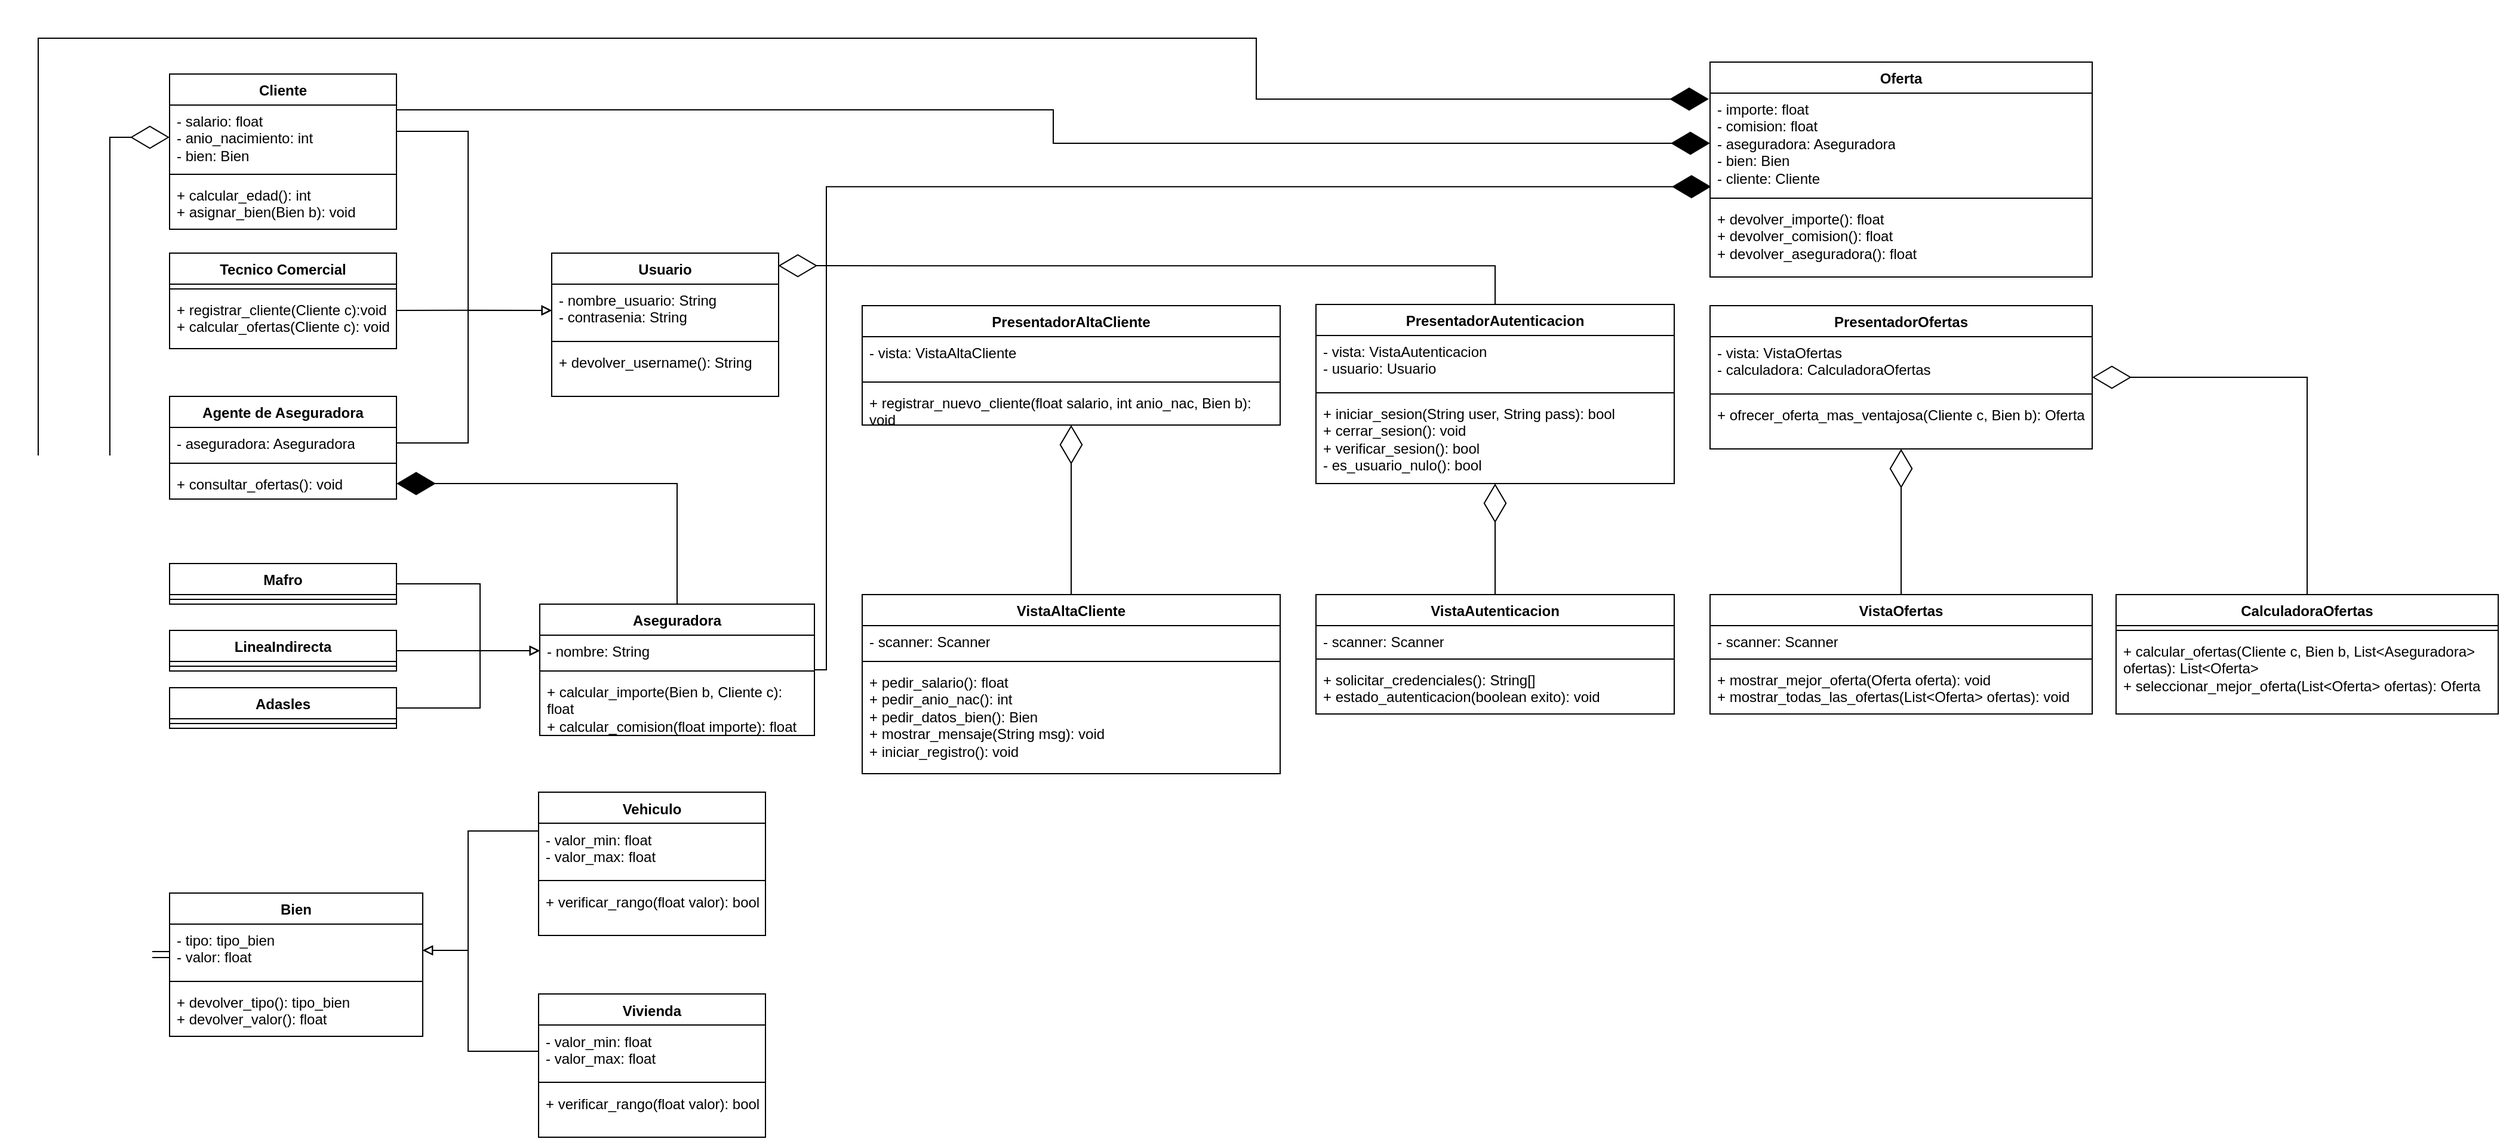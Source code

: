 <mxfile version="25.0.3">
  <diagram id="C5RBs43oDa-KdzZeNtuy" name="Page-1">
    <mxGraphModel dx="3452" dy="2584" grid="1" gridSize="10" guides="1" tooltips="1" connect="1" arrows="1" fold="1" page="1" pageScale="1" pageWidth="827" pageHeight="1169" math="0" shadow="0">
      <root>
        <mxCell id="WIyWlLk6GJQsqaUBKTNV-0" />
        <mxCell id="WIyWlLk6GJQsqaUBKTNV-1" parent="WIyWlLk6GJQsqaUBKTNV-0" />
        <mxCell id="Bf3HSFRt8SoNrJgRj-j6-0" value="Cliente" style="swimlane;fontStyle=1;align=center;verticalAlign=top;childLayout=stackLayout;horizontal=1;startSize=26;horizontalStack=0;resizeParent=1;resizeParentMax=0;resizeLast=0;collapsible=1;marginBottom=0;whiteSpace=wrap;html=1;" parent="WIyWlLk6GJQsqaUBKTNV-1" vertex="1">
          <mxGeometry x="10" y="50" width="190" height="130" as="geometry" />
        </mxCell>
        <mxCell id="Bf3HSFRt8SoNrJgRj-j6-1" value="&lt;div&gt;- salario: float&lt;/div&gt;&lt;div&gt;- anio_nacimiento: int&lt;br&gt;&lt;/div&gt;&lt;div&gt;- bien: Bien&lt;br&gt;&lt;/div&gt;" style="text;strokeColor=none;fillColor=none;align=left;verticalAlign=top;spacingLeft=4;spacingRight=4;overflow=hidden;rotatable=0;points=[[0,0.5],[1,0.5]];portConstraint=eastwest;whiteSpace=wrap;html=1;" parent="Bf3HSFRt8SoNrJgRj-j6-0" vertex="1">
          <mxGeometry y="26" width="190" height="54" as="geometry" />
        </mxCell>
        <mxCell id="Bf3HSFRt8SoNrJgRj-j6-2" value="" style="line;strokeWidth=1;fillColor=none;align=left;verticalAlign=middle;spacingTop=-1;spacingLeft=3;spacingRight=3;rotatable=0;labelPosition=right;points=[];portConstraint=eastwest;strokeColor=inherit;" parent="Bf3HSFRt8SoNrJgRj-j6-0" vertex="1">
          <mxGeometry y="80" width="190" height="8" as="geometry" />
        </mxCell>
        <mxCell id="Bf3HSFRt8SoNrJgRj-j6-3" value="&lt;div&gt;+ calcular_edad(): int&lt;/div&gt;&lt;div&gt;+ asignar_bien(Bien b): void&lt;br&gt;&lt;/div&gt;" style="text;strokeColor=none;fillColor=none;align=left;verticalAlign=top;spacingLeft=4;spacingRight=4;overflow=hidden;rotatable=0;points=[[0,0.5],[1,0.5]];portConstraint=eastwest;whiteSpace=wrap;html=1;" parent="Bf3HSFRt8SoNrJgRj-j6-0" vertex="1">
          <mxGeometry y="88" width="190" height="42" as="geometry" />
        </mxCell>
        <mxCell id="Bf3HSFRt8SoNrJgRj-j6-4" value="Tecnico Comercial" style="swimlane;fontStyle=1;align=center;verticalAlign=top;childLayout=stackLayout;horizontal=1;startSize=26;horizontalStack=0;resizeParent=1;resizeParentMax=0;resizeLast=0;collapsible=1;marginBottom=0;whiteSpace=wrap;html=1;" parent="WIyWlLk6GJQsqaUBKTNV-1" vertex="1">
          <mxGeometry x="10" y="200" width="190" height="80" as="geometry" />
        </mxCell>
        <mxCell id="Bf3HSFRt8SoNrJgRj-j6-6" value="" style="line;strokeWidth=1;fillColor=none;align=left;verticalAlign=middle;spacingTop=-1;spacingLeft=3;spacingRight=3;rotatable=0;labelPosition=right;points=[];portConstraint=eastwest;strokeColor=inherit;" parent="Bf3HSFRt8SoNrJgRj-j6-4" vertex="1">
          <mxGeometry y="26" width="190" height="8" as="geometry" />
        </mxCell>
        <mxCell id="Bf3HSFRt8SoNrJgRj-j6-7" value="&lt;div&gt;+ registrar_cliente(Cliente c):void&lt;/div&gt;&lt;div&gt;+ calcular_ofertas(Cliente c): void&lt;br&gt;&lt;/div&gt;" style="text;strokeColor=none;fillColor=none;align=left;verticalAlign=top;spacingLeft=4;spacingRight=4;overflow=hidden;rotatable=0;points=[[0,0.5],[1,0.5]];portConstraint=eastwest;whiteSpace=wrap;html=1;" parent="Bf3HSFRt8SoNrJgRj-j6-4" vertex="1">
          <mxGeometry y="34" width="190" height="46" as="geometry" />
        </mxCell>
        <mxCell id="Bf3HSFRt8SoNrJgRj-j6-8" value="Agente de Aseguradora" style="swimlane;fontStyle=1;align=center;verticalAlign=top;childLayout=stackLayout;horizontal=1;startSize=26;horizontalStack=0;resizeParent=1;resizeParentMax=0;resizeLast=0;collapsible=1;marginBottom=0;whiteSpace=wrap;html=1;" parent="WIyWlLk6GJQsqaUBKTNV-1" vertex="1">
          <mxGeometry x="10" y="320" width="190" height="86" as="geometry" />
        </mxCell>
        <mxCell id="Bf3HSFRt8SoNrJgRj-j6-9" value="- aseguradora: Aseguradora" style="text;strokeColor=none;fillColor=none;align=left;verticalAlign=top;spacingLeft=4;spacingRight=4;overflow=hidden;rotatable=0;points=[[0,0.5],[1,0.5]];portConstraint=eastwest;whiteSpace=wrap;html=1;" parent="Bf3HSFRt8SoNrJgRj-j6-8" vertex="1">
          <mxGeometry y="26" width="190" height="26" as="geometry" />
        </mxCell>
        <mxCell id="Bf3HSFRt8SoNrJgRj-j6-10" value="" style="line;strokeWidth=1;fillColor=none;align=left;verticalAlign=middle;spacingTop=-1;spacingLeft=3;spacingRight=3;rotatable=0;labelPosition=right;points=[];portConstraint=eastwest;strokeColor=inherit;" parent="Bf3HSFRt8SoNrJgRj-j6-8" vertex="1">
          <mxGeometry y="52" width="190" height="8" as="geometry" />
        </mxCell>
        <mxCell id="Bf3HSFRt8SoNrJgRj-j6-11" value="+ consultar_ofertas(): void" style="text;strokeColor=none;fillColor=none;align=left;verticalAlign=top;spacingLeft=4;spacingRight=4;overflow=hidden;rotatable=0;points=[[0,0.5],[1,0.5]];portConstraint=eastwest;whiteSpace=wrap;html=1;" parent="Bf3HSFRt8SoNrJgRj-j6-8" vertex="1">
          <mxGeometry y="60" width="190" height="26" as="geometry" />
        </mxCell>
        <mxCell id="Bf3HSFRt8SoNrJgRj-j6-12" value="Usuario" style="swimlane;fontStyle=1;align=center;verticalAlign=top;childLayout=stackLayout;horizontal=1;startSize=26;horizontalStack=0;resizeParent=1;resizeParentMax=0;resizeLast=0;collapsible=1;marginBottom=0;whiteSpace=wrap;html=1;" parent="WIyWlLk6GJQsqaUBKTNV-1" vertex="1">
          <mxGeometry x="330" y="200" width="190" height="120" as="geometry" />
        </mxCell>
        <mxCell id="Bf3HSFRt8SoNrJgRj-j6-13" value="&lt;div&gt;- nombre_usuario: String&lt;/div&gt;&lt;div&gt;- contrasenia: String&lt;br&gt;&lt;/div&gt;" style="text;strokeColor=none;fillColor=none;align=left;verticalAlign=top;spacingLeft=4;spacingRight=4;overflow=hidden;rotatable=0;points=[[0,0.5],[1,0.5]];portConstraint=eastwest;whiteSpace=wrap;html=1;" parent="Bf3HSFRt8SoNrJgRj-j6-12" vertex="1">
          <mxGeometry y="26" width="190" height="44" as="geometry" />
        </mxCell>
        <mxCell id="Bf3HSFRt8SoNrJgRj-j6-14" value="" style="line;strokeWidth=1;fillColor=none;align=left;verticalAlign=middle;spacingTop=-1;spacingLeft=3;spacingRight=3;rotatable=0;labelPosition=right;points=[];portConstraint=eastwest;strokeColor=inherit;" parent="Bf3HSFRt8SoNrJgRj-j6-12" vertex="1">
          <mxGeometry y="70" width="190" height="8" as="geometry" />
        </mxCell>
        <mxCell id="Bf3HSFRt8SoNrJgRj-j6-15" value="&lt;div&gt;+ devolver_username(): String&lt;/div&gt;" style="text;strokeColor=none;fillColor=none;align=left;verticalAlign=top;spacingLeft=4;spacingRight=4;overflow=hidden;rotatable=0;points=[[0,0.5],[1,0.5]];portConstraint=eastwest;whiteSpace=wrap;html=1;" parent="Bf3HSFRt8SoNrJgRj-j6-12" vertex="1">
          <mxGeometry y="78" width="190" height="42" as="geometry" />
        </mxCell>
        <mxCell id="Bf3HSFRt8SoNrJgRj-j6-16" value="Bien" style="swimlane;fontStyle=1;align=center;verticalAlign=top;childLayout=stackLayout;horizontal=1;startSize=26;horizontalStack=0;resizeParent=1;resizeParentMax=0;resizeLast=0;collapsible=1;marginBottom=0;whiteSpace=wrap;html=1;" parent="WIyWlLk6GJQsqaUBKTNV-1" vertex="1">
          <mxGeometry x="10" y="736" width="212" height="120" as="geometry" />
        </mxCell>
        <mxCell id="Bf3HSFRt8SoNrJgRj-j6-17" value="&lt;div&gt;- tipo: tipo_bien&lt;/div&gt;&lt;div&gt;- valor: float&lt;/div&gt;&lt;div&gt;&lt;br&gt;&lt;/div&gt;" style="text;strokeColor=none;fillColor=none;align=left;verticalAlign=top;spacingLeft=4;spacingRight=4;overflow=hidden;rotatable=0;points=[[0,0.5],[1,0.5]];portConstraint=eastwest;whiteSpace=wrap;html=1;" parent="Bf3HSFRt8SoNrJgRj-j6-16" vertex="1">
          <mxGeometry y="26" width="212" height="44" as="geometry" />
        </mxCell>
        <mxCell id="Bf3HSFRt8SoNrJgRj-j6-18" value="" style="line;strokeWidth=1;fillColor=none;align=left;verticalAlign=middle;spacingTop=-1;spacingLeft=3;spacingRight=3;rotatable=0;labelPosition=right;points=[];portConstraint=eastwest;strokeColor=inherit;" parent="Bf3HSFRt8SoNrJgRj-j6-16" vertex="1">
          <mxGeometry y="70" width="212" height="8" as="geometry" />
        </mxCell>
        <mxCell id="Bf3HSFRt8SoNrJgRj-j6-19" value="&lt;div&gt;+ devolver_tipo(): tipo_bien&lt;/div&gt;&lt;div&gt;+ devolver_valor(): float&lt;br&gt;&lt;/div&gt;" style="text;strokeColor=none;fillColor=none;align=left;verticalAlign=top;spacingLeft=4;spacingRight=4;overflow=hidden;rotatable=0;points=[[0,0.5],[1,0.5]];portConstraint=eastwest;whiteSpace=wrap;html=1;" parent="Bf3HSFRt8SoNrJgRj-j6-16" vertex="1">
          <mxGeometry y="78" width="212" height="42" as="geometry" />
        </mxCell>
        <mxCell id="Bf3HSFRt8SoNrJgRj-j6-20" value="Aseguradora" style="swimlane;fontStyle=1;align=center;verticalAlign=top;childLayout=stackLayout;horizontal=1;startSize=26;horizontalStack=0;resizeParent=1;resizeParentMax=0;resizeLast=0;collapsible=1;marginBottom=0;whiteSpace=wrap;html=1;" parent="WIyWlLk6GJQsqaUBKTNV-1" vertex="1">
          <mxGeometry x="320" y="494" width="230" height="110" as="geometry" />
        </mxCell>
        <mxCell id="Bf3HSFRt8SoNrJgRj-j6-21" value="- nombre: String" style="text;strokeColor=none;fillColor=none;align=left;verticalAlign=top;spacingLeft=4;spacingRight=4;overflow=hidden;rotatable=0;points=[[0,0.5],[1,0.5]];portConstraint=eastwest;whiteSpace=wrap;html=1;" parent="Bf3HSFRt8SoNrJgRj-j6-20" vertex="1">
          <mxGeometry y="26" width="230" height="26" as="geometry" />
        </mxCell>
        <mxCell id="Bf3HSFRt8SoNrJgRj-j6-22" value="" style="line;strokeWidth=1;fillColor=none;align=left;verticalAlign=middle;spacingTop=-1;spacingLeft=3;spacingRight=3;rotatable=0;labelPosition=right;points=[];portConstraint=eastwest;strokeColor=inherit;" parent="Bf3HSFRt8SoNrJgRj-j6-20" vertex="1">
          <mxGeometry y="52" width="230" height="8" as="geometry" />
        </mxCell>
        <mxCell id="Bf3HSFRt8SoNrJgRj-j6-23" value="&lt;div&gt;+ calcular_importe(Bien b, Cliente c): float&lt;/div&gt;&lt;div&gt;+ calcular_comision(float importe): float&lt;br&gt;&lt;/div&gt;" style="text;strokeColor=none;fillColor=none;align=left;verticalAlign=top;spacingLeft=4;spacingRight=4;overflow=hidden;rotatable=0;points=[[0,0.5],[1,0.5]];portConstraint=eastwest;whiteSpace=wrap;html=1;" parent="Bf3HSFRt8SoNrJgRj-j6-20" vertex="1">
          <mxGeometry y="60" width="230" height="50" as="geometry" />
        </mxCell>
        <mxCell id="Bf3HSFRt8SoNrJgRj-j6-56" style="rounded=0;orthogonalLoop=1;jettySize=auto;html=1;entryX=0;entryY=0.5;entryDx=0;entryDy=0;edgeStyle=orthogonalEdgeStyle;endArrow=block;endFill=0;" parent="WIyWlLk6GJQsqaUBKTNV-1" source="Bf3HSFRt8SoNrJgRj-j6-24" target="Bf3HSFRt8SoNrJgRj-j6-21" edge="1">
          <mxGeometry relative="1" as="geometry">
            <mxPoint x="365" y="574" as="targetPoint" />
            <Array as="points">
              <mxPoint x="270" y="477" />
              <mxPoint x="270" y="533" />
            </Array>
          </mxGeometry>
        </mxCell>
        <mxCell id="Bf3HSFRt8SoNrJgRj-j6-24" value="Mafro" style="swimlane;fontStyle=1;align=center;verticalAlign=top;childLayout=stackLayout;horizontal=1;startSize=26;horizontalStack=0;resizeParent=1;resizeParentMax=0;resizeLast=0;collapsible=1;marginBottom=0;whiteSpace=wrap;html=1;" parent="WIyWlLk6GJQsqaUBKTNV-1" vertex="1">
          <mxGeometry x="10" y="460" width="190" height="34" as="geometry" />
        </mxCell>
        <mxCell id="Bf3HSFRt8SoNrJgRj-j6-26" value="" style="line;strokeWidth=1;fillColor=none;align=left;verticalAlign=middle;spacingTop=-1;spacingLeft=3;spacingRight=3;rotatable=0;labelPosition=right;points=[];portConstraint=eastwest;strokeColor=inherit;" parent="Bf3HSFRt8SoNrJgRj-j6-24" vertex="1">
          <mxGeometry y="26" width="190" height="8" as="geometry" />
        </mxCell>
        <mxCell id="Bf3HSFRt8SoNrJgRj-j6-53" style="rounded=0;orthogonalLoop=1;jettySize=auto;html=1;entryX=0;entryY=0.5;entryDx=0;entryDy=0;edgeStyle=orthogonalEdgeStyle;endArrow=block;endFill=0;" parent="WIyWlLk6GJQsqaUBKTNV-1" source="Bf3HSFRt8SoNrJgRj-j6-28" target="Bf3HSFRt8SoNrJgRj-j6-21" edge="1">
          <mxGeometry relative="1" as="geometry">
            <mxPoint x="425" y="584" as="targetPoint" />
            <Array as="points">
              <mxPoint x="240" y="533" />
              <mxPoint x="240" y="533" />
            </Array>
          </mxGeometry>
        </mxCell>
        <mxCell id="Bf3HSFRt8SoNrJgRj-j6-28" value="LineaIndirecta" style="swimlane;fontStyle=1;align=center;verticalAlign=top;childLayout=stackLayout;horizontal=1;startSize=26;horizontalStack=0;resizeParent=1;resizeParentMax=0;resizeLast=0;collapsible=1;marginBottom=0;whiteSpace=wrap;html=1;" parent="WIyWlLk6GJQsqaUBKTNV-1" vertex="1">
          <mxGeometry x="10" y="516" width="190" height="34" as="geometry" />
        </mxCell>
        <mxCell id="Bf3HSFRt8SoNrJgRj-j6-30" value="" style="line;strokeWidth=1;fillColor=none;align=left;verticalAlign=middle;spacingTop=-1;spacingLeft=3;spacingRight=3;rotatable=0;labelPosition=right;points=[];portConstraint=eastwest;strokeColor=inherit;" parent="Bf3HSFRt8SoNrJgRj-j6-28" vertex="1">
          <mxGeometry y="26" width="190" height="8" as="geometry" />
        </mxCell>
        <mxCell id="Bf3HSFRt8SoNrJgRj-j6-54" style="rounded=0;orthogonalLoop=1;jettySize=auto;html=1;entryX=0;entryY=0.5;entryDx=0;entryDy=0;edgeStyle=orthogonalEdgeStyle;endArrow=block;endFill=0;" parent="WIyWlLk6GJQsqaUBKTNV-1" source="Bf3HSFRt8SoNrJgRj-j6-32" target="Bf3HSFRt8SoNrJgRj-j6-21" edge="1">
          <mxGeometry relative="1" as="geometry">
            <mxPoint x="515" y="584" as="targetPoint" />
            <Array as="points">
              <mxPoint x="270" y="581" />
              <mxPoint x="270" y="533" />
            </Array>
          </mxGeometry>
        </mxCell>
        <mxCell id="Bf3HSFRt8SoNrJgRj-j6-32" value="Adasles" style="swimlane;fontStyle=1;align=center;verticalAlign=top;childLayout=stackLayout;horizontal=1;startSize=26;horizontalStack=0;resizeParent=1;resizeParentMax=0;resizeLast=0;collapsible=1;marginBottom=0;whiteSpace=wrap;html=1;" parent="WIyWlLk6GJQsqaUBKTNV-1" vertex="1">
          <mxGeometry x="10" y="564" width="190" height="34" as="geometry" />
        </mxCell>
        <mxCell id="Bf3HSFRt8SoNrJgRj-j6-34" value="" style="line;strokeWidth=1;fillColor=none;align=left;verticalAlign=middle;spacingTop=-1;spacingLeft=3;spacingRight=3;rotatable=0;labelPosition=right;points=[];portConstraint=eastwest;strokeColor=inherit;" parent="Bf3HSFRt8SoNrJgRj-j6-32" vertex="1">
          <mxGeometry y="26" width="190" height="8" as="geometry" />
        </mxCell>
        <mxCell id="Bf3HSFRt8SoNrJgRj-j6-36" value="Oferta" style="swimlane;fontStyle=1;align=center;verticalAlign=top;childLayout=stackLayout;horizontal=1;startSize=26;horizontalStack=0;resizeParent=1;resizeParentMax=0;resizeLast=0;collapsible=1;marginBottom=0;whiteSpace=wrap;html=1;" parent="WIyWlLk6GJQsqaUBKTNV-1" vertex="1">
          <mxGeometry x="1300" y="40" width="320" height="180" as="geometry" />
        </mxCell>
        <mxCell id="Bf3HSFRt8SoNrJgRj-j6-37" value="&lt;div&gt;- importe: float&lt;/div&gt;&lt;div&gt;- comision: float&lt;/div&gt;&lt;div&gt;- aseguradora: Aseguradora&lt;/div&gt;&lt;div&gt;- bien: Bien&lt;/div&gt;&lt;div&gt;- cliente: Cliente&lt;br&gt;&lt;/div&gt;" style="text;strokeColor=none;fillColor=none;align=left;verticalAlign=top;spacingLeft=4;spacingRight=4;overflow=hidden;rotatable=0;points=[[0,0.5],[1,0.5]];portConstraint=eastwest;whiteSpace=wrap;html=1;" parent="Bf3HSFRt8SoNrJgRj-j6-36" vertex="1">
          <mxGeometry y="26" width="320" height="84" as="geometry" />
        </mxCell>
        <mxCell id="Bf3HSFRt8SoNrJgRj-j6-38" value="" style="line;strokeWidth=1;fillColor=none;align=left;verticalAlign=middle;spacingTop=-1;spacingLeft=3;spacingRight=3;rotatable=0;labelPosition=right;points=[];portConstraint=eastwest;strokeColor=inherit;" parent="Bf3HSFRt8SoNrJgRj-j6-36" vertex="1">
          <mxGeometry y="110" width="320" height="8" as="geometry" />
        </mxCell>
        <mxCell id="Bf3HSFRt8SoNrJgRj-j6-39" value="&lt;div&gt;+ devolver_importe(): float&lt;/div&gt;&lt;div&gt;&lt;div&gt;+ devolver_comision(): float&lt;/div&gt;&lt;div&gt;&lt;div&gt;+ devolver_aseguradora(): float&lt;/div&gt;&lt;br&gt;&lt;br&gt;&lt;/div&gt;&lt;/div&gt;" style="text;strokeColor=none;fillColor=none;align=left;verticalAlign=top;spacingLeft=4;spacingRight=4;overflow=hidden;rotatable=0;points=[[0,0.5],[1,0.5]];portConstraint=eastwest;whiteSpace=wrap;html=1;" parent="Bf3HSFRt8SoNrJgRj-j6-36" vertex="1">
          <mxGeometry y="118" width="320" height="62" as="geometry" />
        </mxCell>
        <mxCell id="Bf3HSFRt8SoNrJgRj-j6-48" style="edgeStyle=orthogonalEdgeStyle;rounded=0;orthogonalLoop=1;jettySize=auto;html=1;exitX=1;exitY=0.5;exitDx=0;exitDy=0;entryX=0;entryY=0.5;entryDx=0;entryDy=0;endArrow=block;endFill=0;" parent="WIyWlLk6GJQsqaUBKTNV-1" source="Bf3HSFRt8SoNrJgRj-j6-1" target="Bf3HSFRt8SoNrJgRj-j6-13" edge="1">
          <mxGeometry relative="1" as="geometry">
            <Array as="points">
              <mxPoint x="260" y="98" />
              <mxPoint x="260" y="248" />
            </Array>
          </mxGeometry>
        </mxCell>
        <mxCell id="Bf3HSFRt8SoNrJgRj-j6-50" style="edgeStyle=orthogonalEdgeStyle;rounded=0;orthogonalLoop=1;jettySize=auto;html=1;exitX=1;exitY=0.5;exitDx=0;exitDy=0;entryX=0;entryY=0.5;entryDx=0;entryDy=0;endArrow=block;endFill=0;" parent="WIyWlLk6GJQsqaUBKTNV-1" source="Bf3HSFRt8SoNrJgRj-j6-9" target="Bf3HSFRt8SoNrJgRj-j6-13" edge="1">
          <mxGeometry relative="1" as="geometry">
            <Array as="points">
              <mxPoint x="260" y="359" />
              <mxPoint x="260" y="248" />
            </Array>
          </mxGeometry>
        </mxCell>
        <mxCell id="Bf3HSFRt8SoNrJgRj-j6-49" style="edgeStyle=orthogonalEdgeStyle;rounded=0;orthogonalLoop=1;jettySize=auto;html=1;endArrow=block;endFill=0;entryX=0;entryY=0.5;entryDx=0;entryDy=0;exitX=0.998;exitY=0.303;exitDx=0;exitDy=0;exitPerimeter=0;" parent="WIyWlLk6GJQsqaUBKTNV-1" source="Bf3HSFRt8SoNrJgRj-j6-7" target="Bf3HSFRt8SoNrJgRj-j6-13" edge="1">
          <mxGeometry relative="1" as="geometry">
            <mxPoint x="320" y="248" as="targetPoint" />
            <mxPoint x="200" y="248" as="sourcePoint" />
            <Array as="points" />
          </mxGeometry>
        </mxCell>
        <mxCell id="p6PJSmYDAfEMH3VSV_cq-13" style="edgeStyle=orthogonalEdgeStyle;rounded=0;orthogonalLoop=1;jettySize=auto;html=1;entryX=0.5;entryY=0;entryDx=0;entryDy=0;endArrow=none;endFill=0;startArrow=diamondThin;startFill=0;startSize=30;" parent="WIyWlLk6GJQsqaUBKTNV-1" source="Bf3HSFRt8SoNrJgRj-j6-62" target="Bf3HSFRt8SoNrJgRj-j6-66" edge="1">
          <mxGeometry relative="1" as="geometry" />
        </mxCell>
        <mxCell id="Bf3HSFRt8SoNrJgRj-j6-62" value="PresentadorAutenticacion" style="swimlane;fontStyle=1;align=center;verticalAlign=top;childLayout=stackLayout;horizontal=1;startSize=26;horizontalStack=0;resizeParent=1;resizeParentMax=0;resizeLast=0;collapsible=1;marginBottom=0;whiteSpace=wrap;html=1;" parent="WIyWlLk6GJQsqaUBKTNV-1" vertex="1">
          <mxGeometry x="970" y="243" width="300" height="150" as="geometry" />
        </mxCell>
        <mxCell id="Bf3HSFRt8SoNrJgRj-j6-63" value="&lt;div&gt;- vista: VistaAutenticacion&lt;/div&gt;&lt;div&gt;- usuario: Usuario&lt;br&gt;&lt;/div&gt;" style="text;strokeColor=none;fillColor=none;align=left;verticalAlign=top;spacingLeft=4;spacingRight=4;overflow=hidden;rotatable=0;points=[[0,0.5],[1,0.5]];portConstraint=eastwest;whiteSpace=wrap;html=1;" parent="Bf3HSFRt8SoNrJgRj-j6-62" vertex="1">
          <mxGeometry y="26" width="300" height="44" as="geometry" />
        </mxCell>
        <mxCell id="Bf3HSFRt8SoNrJgRj-j6-64" value="" style="line;strokeWidth=1;fillColor=none;align=left;verticalAlign=middle;spacingTop=-1;spacingLeft=3;spacingRight=3;rotatable=0;labelPosition=right;points=[];portConstraint=eastwest;strokeColor=inherit;" parent="Bf3HSFRt8SoNrJgRj-j6-62" vertex="1">
          <mxGeometry y="70" width="300" height="8" as="geometry" />
        </mxCell>
        <mxCell id="Bf3HSFRt8SoNrJgRj-j6-65" value="&lt;div&gt;+ iniciar_sesion(String user, String pass): bool&lt;/div&gt;&lt;div&gt;&lt;div&gt;+ cerrar_sesion(): void&lt;br&gt;&lt;/div&gt;&lt;div&gt;+ verificar_sesion(): bool&lt;/div&gt;- es_usuario_nulo(): bool&lt;/div&gt;" style="text;strokeColor=none;fillColor=none;align=left;verticalAlign=top;spacingLeft=4;spacingRight=4;overflow=hidden;rotatable=0;points=[[0,0.5],[1,0.5]];portConstraint=eastwest;whiteSpace=wrap;html=1;" parent="Bf3HSFRt8SoNrJgRj-j6-62" vertex="1">
          <mxGeometry y="78" width="300" height="72" as="geometry" />
        </mxCell>
        <mxCell id="Bf3HSFRt8SoNrJgRj-j6-66" value="VistaAutenticacion" style="swimlane;fontStyle=1;align=center;verticalAlign=top;childLayout=stackLayout;horizontal=1;startSize=26;horizontalStack=0;resizeParent=1;resizeParentMax=0;resizeLast=0;collapsible=1;marginBottom=0;whiteSpace=wrap;html=1;" parent="WIyWlLk6GJQsqaUBKTNV-1" vertex="1">
          <mxGeometry x="970" y="486" width="300" height="100" as="geometry" />
        </mxCell>
        <mxCell id="Bf3HSFRt8SoNrJgRj-j6-67" value="- scanner: Scanner" style="text;strokeColor=none;fillColor=none;align=left;verticalAlign=top;spacingLeft=4;spacingRight=4;overflow=hidden;rotatable=0;points=[[0,0.5],[1,0.5]];portConstraint=eastwest;whiteSpace=wrap;html=1;" parent="Bf3HSFRt8SoNrJgRj-j6-66" vertex="1">
          <mxGeometry y="26" width="300" height="24" as="geometry" />
        </mxCell>
        <mxCell id="Bf3HSFRt8SoNrJgRj-j6-68" value="" style="line;strokeWidth=1;fillColor=none;align=left;verticalAlign=middle;spacingTop=-1;spacingLeft=3;spacingRight=3;rotatable=0;labelPosition=right;points=[];portConstraint=eastwest;strokeColor=inherit;" parent="Bf3HSFRt8SoNrJgRj-j6-66" vertex="1">
          <mxGeometry y="50" width="300" height="8" as="geometry" />
        </mxCell>
        <mxCell id="Bf3HSFRt8SoNrJgRj-j6-69" value="&lt;div&gt;+ solicitar_credenciales(): String[]&lt;/div&gt;&lt;div&gt;+ estado_autenticacion(boolean exito): void&lt;/div&gt;&lt;div&gt;&lt;br&gt;&lt;/div&gt;" style="text;strokeColor=none;fillColor=none;align=left;verticalAlign=top;spacingLeft=4;spacingRight=4;overflow=hidden;rotatable=0;points=[[0,0.5],[1,0.5]];portConstraint=eastwest;whiteSpace=wrap;html=1;" parent="Bf3HSFRt8SoNrJgRj-j6-66" vertex="1">
          <mxGeometry y="58" width="300" height="42" as="geometry" />
        </mxCell>
        <mxCell id="p6PJSmYDAfEMH3VSV_cq-14" style="edgeStyle=orthogonalEdgeStyle;rounded=0;orthogonalLoop=1;jettySize=auto;html=1;entryX=0.5;entryY=0;entryDx=0;entryDy=0;endArrow=none;endFill=0;startArrow=diamondThin;startFill=0;startSize=30;" parent="WIyWlLk6GJQsqaUBKTNV-1" source="Bf3HSFRt8SoNrJgRj-j6-70" target="Bf3HSFRt8SoNrJgRj-j6-74" edge="1">
          <mxGeometry relative="1" as="geometry" />
        </mxCell>
        <mxCell id="p6PJSmYDAfEMH3VSV_cq-15" style="edgeStyle=orthogonalEdgeStyle;rounded=0;orthogonalLoop=1;jettySize=auto;html=1;endArrow=none;endFill=0;startArrow=diamondThin;startFill=0;startSize=30;" parent="WIyWlLk6GJQsqaUBKTNV-1" source="Bf3HSFRt8SoNrJgRj-j6-70" target="Bf3HSFRt8SoNrJgRj-j6-144" edge="1">
          <mxGeometry relative="1" as="geometry" />
        </mxCell>
        <mxCell id="Bf3HSFRt8SoNrJgRj-j6-70" value="PresentadorOfertas" style="swimlane;fontStyle=1;align=center;verticalAlign=top;childLayout=stackLayout;horizontal=1;startSize=26;horizontalStack=0;resizeParent=1;resizeParentMax=0;resizeLast=0;collapsible=1;marginBottom=0;whiteSpace=wrap;html=1;" parent="WIyWlLk6GJQsqaUBKTNV-1" vertex="1">
          <mxGeometry x="1300" y="244" width="320" height="120" as="geometry" />
        </mxCell>
        <mxCell id="Bf3HSFRt8SoNrJgRj-j6-71" value="&lt;div&gt;- vista: VistaOfertas&lt;/div&gt;&lt;div&gt;- calculadora: CalculadoraOfertas&lt;br&gt;&lt;/div&gt;" style="text;strokeColor=none;fillColor=none;align=left;verticalAlign=top;spacingLeft=4;spacingRight=4;overflow=hidden;rotatable=0;points=[[0,0.5],[1,0.5]];portConstraint=eastwest;whiteSpace=wrap;html=1;" parent="Bf3HSFRt8SoNrJgRj-j6-70" vertex="1">
          <mxGeometry y="26" width="320" height="44" as="geometry" />
        </mxCell>
        <mxCell id="Bf3HSFRt8SoNrJgRj-j6-72" value="" style="line;strokeWidth=1;fillColor=none;align=left;verticalAlign=middle;spacingTop=-1;spacingLeft=3;spacingRight=3;rotatable=0;labelPosition=right;points=[];portConstraint=eastwest;strokeColor=inherit;" parent="Bf3HSFRt8SoNrJgRj-j6-70" vertex="1">
          <mxGeometry y="70" width="320" height="8" as="geometry" />
        </mxCell>
        <mxCell id="Bf3HSFRt8SoNrJgRj-j6-73" value="&lt;div&gt;+ ofrecer_oferta_mas_ventajosa(Cliente c, Bien b): Oferta&lt;br&gt;&lt;/div&gt;" style="text;strokeColor=none;fillColor=none;align=left;verticalAlign=top;spacingLeft=4;spacingRight=4;overflow=hidden;rotatable=0;points=[[0,0.5],[1,0.5]];portConstraint=eastwest;whiteSpace=wrap;html=1;" parent="Bf3HSFRt8SoNrJgRj-j6-70" vertex="1">
          <mxGeometry y="78" width="320" height="42" as="geometry" />
        </mxCell>
        <mxCell id="Bf3HSFRt8SoNrJgRj-j6-74" value="VistaOfertas" style="swimlane;fontStyle=1;align=center;verticalAlign=top;childLayout=stackLayout;horizontal=1;startSize=26;horizontalStack=0;resizeParent=1;resizeParentMax=0;resizeLast=0;collapsible=1;marginBottom=0;whiteSpace=wrap;html=1;" parent="WIyWlLk6GJQsqaUBKTNV-1" vertex="1">
          <mxGeometry x="1300" y="486" width="320" height="100" as="geometry" />
        </mxCell>
        <mxCell id="Bf3HSFRt8SoNrJgRj-j6-75" value="&lt;div&gt;- scanner: Scanner&lt;/div&gt;" style="text;strokeColor=none;fillColor=none;align=left;verticalAlign=top;spacingLeft=4;spacingRight=4;overflow=hidden;rotatable=0;points=[[0,0.5],[1,0.5]];portConstraint=eastwest;whiteSpace=wrap;html=1;" parent="Bf3HSFRt8SoNrJgRj-j6-74" vertex="1">
          <mxGeometry y="26" width="320" height="24" as="geometry" />
        </mxCell>
        <mxCell id="Bf3HSFRt8SoNrJgRj-j6-76" value="" style="line;strokeWidth=1;fillColor=none;align=left;verticalAlign=middle;spacingTop=-1;spacingLeft=3;spacingRight=3;rotatable=0;labelPosition=right;points=[];portConstraint=eastwest;strokeColor=inherit;" parent="Bf3HSFRt8SoNrJgRj-j6-74" vertex="1">
          <mxGeometry y="50" width="320" height="8" as="geometry" />
        </mxCell>
        <mxCell id="Bf3HSFRt8SoNrJgRj-j6-77" value="&lt;div&gt;+ mostrar_mejor_oferta(Oferta oferta): void&lt;/div&gt;&lt;div&gt;+ mostrar_todas_las_ofertas(List&amp;lt;Oferta&amp;gt; ofertas): void&lt;/div&gt;" style="text;strokeColor=none;fillColor=none;align=left;verticalAlign=top;spacingLeft=4;spacingRight=4;overflow=hidden;rotatable=0;points=[[0,0.5],[1,0.5]];portConstraint=eastwest;whiteSpace=wrap;html=1;" parent="Bf3HSFRt8SoNrJgRj-j6-74" vertex="1">
          <mxGeometry y="58" width="320" height="42" as="geometry" />
        </mxCell>
        <mxCell id="p6PJSmYDAfEMH3VSV_cq-11" style="edgeStyle=orthogonalEdgeStyle;rounded=0;orthogonalLoop=1;jettySize=auto;html=1;entryX=0.5;entryY=0;entryDx=0;entryDy=0;endArrow=none;endFill=0;startArrow=diamondThin;startFill=0;startSize=30;" parent="WIyWlLk6GJQsqaUBKTNV-1" source="Bf3HSFRt8SoNrJgRj-j6-78" target="Bf3HSFRt8SoNrJgRj-j6-82" edge="1">
          <mxGeometry relative="1" as="geometry" />
        </mxCell>
        <mxCell id="Bf3HSFRt8SoNrJgRj-j6-78" value="PresentadorAltaCliente" style="swimlane;fontStyle=1;align=center;verticalAlign=top;childLayout=stackLayout;horizontal=1;startSize=26;horizontalStack=0;resizeParent=1;resizeParentMax=0;resizeLast=0;collapsible=1;marginBottom=0;whiteSpace=wrap;html=1;" parent="WIyWlLk6GJQsqaUBKTNV-1" vertex="1">
          <mxGeometry x="590" y="244" width="350" height="100" as="geometry" />
        </mxCell>
        <mxCell id="Bf3HSFRt8SoNrJgRj-j6-79" value="&lt;div&gt;- vista: VistaAltaCliente&lt;/div&gt;" style="text;strokeColor=none;fillColor=none;align=left;verticalAlign=top;spacingLeft=4;spacingRight=4;overflow=hidden;rotatable=0;points=[[0,0.5],[1,0.5]];portConstraint=eastwest;whiteSpace=wrap;html=1;" parent="Bf3HSFRt8SoNrJgRj-j6-78" vertex="1">
          <mxGeometry y="26" width="350" height="34" as="geometry" />
        </mxCell>
        <mxCell id="Bf3HSFRt8SoNrJgRj-j6-80" value="" style="line;strokeWidth=1;fillColor=none;align=left;verticalAlign=middle;spacingTop=-1;spacingLeft=3;spacingRight=3;rotatable=0;labelPosition=right;points=[];portConstraint=eastwest;strokeColor=inherit;" parent="Bf3HSFRt8SoNrJgRj-j6-78" vertex="1">
          <mxGeometry y="60" width="350" height="8" as="geometry" />
        </mxCell>
        <mxCell id="Bf3HSFRt8SoNrJgRj-j6-81" value="&lt;div&gt;+ registrar_nuevo_cliente(float salario, int anio_nac, Bien b): void&lt;/div&gt;&lt;div&gt;&lt;br&gt;&lt;/div&gt;" style="text;strokeColor=none;fillColor=none;align=left;verticalAlign=top;spacingLeft=4;spacingRight=4;overflow=hidden;rotatable=0;points=[[0,0.5],[1,0.5]];portConstraint=eastwest;whiteSpace=wrap;html=1;" parent="Bf3HSFRt8SoNrJgRj-j6-78" vertex="1">
          <mxGeometry y="68" width="350" height="32" as="geometry" />
        </mxCell>
        <mxCell id="Bf3HSFRt8SoNrJgRj-j6-82" value="VistaAltaCliente" style="swimlane;fontStyle=1;align=center;verticalAlign=top;childLayout=stackLayout;horizontal=1;startSize=26;horizontalStack=0;resizeParent=1;resizeParentMax=0;resizeLast=0;collapsible=1;marginBottom=0;whiteSpace=wrap;html=1;" parent="WIyWlLk6GJQsqaUBKTNV-1" vertex="1">
          <mxGeometry x="590" y="486" width="350" height="150" as="geometry" />
        </mxCell>
        <mxCell id="Bf3HSFRt8SoNrJgRj-j6-83" value="- s&lt;span class=&quot;hljs-type&quot;&gt;canner&lt;/span&gt;: &lt;span class=&quot;hljs-variable&quot;&gt;Scanner&lt;/span&gt;" style="text;strokeColor=none;fillColor=none;align=left;verticalAlign=top;spacingLeft=4;spacingRight=4;overflow=hidden;rotatable=0;points=[[0,0.5],[1,0.5]];portConstraint=eastwest;whiteSpace=wrap;html=1;" parent="Bf3HSFRt8SoNrJgRj-j6-82" vertex="1">
          <mxGeometry y="26" width="350" height="26" as="geometry" />
        </mxCell>
        <mxCell id="Bf3HSFRt8SoNrJgRj-j6-84" value="" style="line;strokeWidth=1;fillColor=none;align=left;verticalAlign=middle;spacingTop=-1;spacingLeft=3;spacingRight=3;rotatable=0;labelPosition=right;points=[];portConstraint=eastwest;strokeColor=inherit;" parent="Bf3HSFRt8SoNrJgRj-j6-82" vertex="1">
          <mxGeometry y="52" width="350" height="8" as="geometry" />
        </mxCell>
        <mxCell id="Bf3HSFRt8SoNrJgRj-j6-85" value="&lt;div&gt;+ pedir_salario(): float&lt;/div&gt;&lt;div&gt;+ pedir_anio_nac(): int&lt;/div&gt;&lt;div&gt;+ pedir_datos_bien(): Bien&lt;br&gt;&lt;/div&gt;&lt;div&gt;+ mostrar_mensaje(String msg): void&lt;/div&gt;&lt;div&gt;+ iniciar_registro(): void&lt;br&gt;&lt;/div&gt;" style="text;strokeColor=none;fillColor=none;align=left;verticalAlign=top;spacingLeft=4;spacingRight=4;overflow=hidden;rotatable=0;points=[[0,0.5],[1,0.5]];portConstraint=eastwest;whiteSpace=wrap;html=1;" parent="Bf3HSFRt8SoNrJgRj-j6-82" vertex="1">
          <mxGeometry y="60" width="350" height="90" as="geometry" />
        </mxCell>
        <mxCell id="Bf3HSFRt8SoNrJgRj-j6-110" value="Vehiculo" style="swimlane;fontStyle=1;align=center;verticalAlign=top;childLayout=stackLayout;horizontal=1;startSize=26;horizontalStack=0;resizeParent=1;resizeParentMax=0;resizeLast=0;collapsible=1;marginBottom=0;whiteSpace=wrap;html=1;" parent="WIyWlLk6GJQsqaUBKTNV-1" vertex="1">
          <mxGeometry x="319" y="651.5" width="190" height="120" as="geometry" />
        </mxCell>
        <mxCell id="Bf3HSFRt8SoNrJgRj-j6-111" value="&lt;div&gt;- valor_min: float&lt;/div&gt;&lt;div&gt;- valor_max: float&lt;br&gt;&lt;/div&gt;" style="text;strokeColor=none;fillColor=none;align=left;verticalAlign=top;spacingLeft=4;spacingRight=4;overflow=hidden;rotatable=0;points=[[0,0.5],[1,0.5]];portConstraint=eastwest;whiteSpace=wrap;html=1;" parent="Bf3HSFRt8SoNrJgRj-j6-110" vertex="1">
          <mxGeometry y="26" width="190" height="44" as="geometry" />
        </mxCell>
        <mxCell id="Bf3HSFRt8SoNrJgRj-j6-112" value="" style="line;strokeWidth=1;fillColor=none;align=left;verticalAlign=middle;spacingTop=-1;spacingLeft=3;spacingRight=3;rotatable=0;labelPosition=right;points=[];portConstraint=eastwest;strokeColor=inherit;" parent="Bf3HSFRt8SoNrJgRj-j6-110" vertex="1">
          <mxGeometry y="70" width="190" height="8" as="geometry" />
        </mxCell>
        <mxCell id="Bf3HSFRt8SoNrJgRj-j6-113" value="+ verificar_rango(float valor): bool" style="text;strokeColor=none;fillColor=none;align=left;verticalAlign=top;spacingLeft=4;spacingRight=4;overflow=hidden;rotatable=0;points=[[0,0.5],[1,0.5]];portConstraint=eastwest;whiteSpace=wrap;html=1;" parent="Bf3HSFRt8SoNrJgRj-j6-110" vertex="1">
          <mxGeometry y="78" width="190" height="42" as="geometry" />
        </mxCell>
        <mxCell id="Bf3HSFRt8SoNrJgRj-j6-118" style="edgeStyle=orthogonalEdgeStyle;rounded=0;orthogonalLoop=1;jettySize=auto;html=1;endArrow=block;endFill=0;entryX=1;entryY=0.5;entryDx=0;entryDy=0;" parent="WIyWlLk6GJQsqaUBKTNV-1" source="Bf3HSFRt8SoNrJgRj-j6-111" target="Bf3HSFRt8SoNrJgRj-j6-17" edge="1">
          <mxGeometry relative="1" as="geometry">
            <mxPoint x="290" y="666" as="targetPoint" />
            <Array as="points">
              <mxPoint x="260" y="684" />
              <mxPoint x="260" y="784" />
            </Array>
          </mxGeometry>
        </mxCell>
        <mxCell id="Bf3HSFRt8SoNrJgRj-j6-119" style="edgeStyle=orthogonalEdgeStyle;rounded=0;orthogonalLoop=1;jettySize=auto;html=1;endArrow=block;endFill=0;exitX=0;exitY=0.5;exitDx=0;exitDy=0;entryX=1;entryY=0.5;entryDx=0;entryDy=0;" parent="WIyWlLk6GJQsqaUBKTNV-1" source="Bf3HSFRt8SoNrJgRj-j6-138" target="Bf3HSFRt8SoNrJgRj-j6-17" edge="1">
          <mxGeometry relative="1" as="geometry">
            <mxPoint x="200" y="854.029" as="sourcePoint" />
            <mxPoint x="230" y="820" as="targetPoint" />
            <Array as="points">
              <mxPoint x="260" y="869" />
              <mxPoint x="260" y="784" />
            </Array>
          </mxGeometry>
        </mxCell>
        <mxCell id="Bf3HSFRt8SoNrJgRj-j6-137" value="Vivienda" style="swimlane;fontStyle=1;align=center;verticalAlign=top;childLayout=stackLayout;horizontal=1;startSize=26;horizontalStack=0;resizeParent=1;resizeParentMax=0;resizeLast=0;collapsible=1;marginBottom=0;whiteSpace=wrap;html=1;" parent="WIyWlLk6GJQsqaUBKTNV-1" vertex="1">
          <mxGeometry x="319" y="820.5" width="190" height="120" as="geometry" />
        </mxCell>
        <mxCell id="Bf3HSFRt8SoNrJgRj-j6-138" value="&lt;div&gt;- valor_min: float&lt;/div&gt;&lt;div&gt;- valor_max: float&lt;br&gt;&lt;/div&gt;" style="text;strokeColor=none;fillColor=none;align=left;verticalAlign=top;spacingLeft=4;spacingRight=4;overflow=hidden;rotatable=0;points=[[0,0.5],[1,0.5]];portConstraint=eastwest;whiteSpace=wrap;html=1;" parent="Bf3HSFRt8SoNrJgRj-j6-137" vertex="1">
          <mxGeometry y="26" width="190" height="44" as="geometry" />
        </mxCell>
        <mxCell id="Bf3HSFRt8SoNrJgRj-j6-139" value="" style="line;strokeWidth=1;fillColor=none;align=left;verticalAlign=middle;spacingTop=-1;spacingLeft=3;spacingRight=3;rotatable=0;labelPosition=right;points=[];portConstraint=eastwest;strokeColor=inherit;" parent="Bf3HSFRt8SoNrJgRj-j6-137" vertex="1">
          <mxGeometry y="70" width="190" height="8" as="geometry" />
        </mxCell>
        <mxCell id="Bf3HSFRt8SoNrJgRj-j6-140" value="+ verificar_rango(float valor): bool" style="text;strokeColor=none;fillColor=none;align=left;verticalAlign=top;spacingLeft=4;spacingRight=4;overflow=hidden;rotatable=0;points=[[0,0.5],[1,0.5]];portConstraint=eastwest;whiteSpace=wrap;html=1;" parent="Bf3HSFRt8SoNrJgRj-j6-137" vertex="1">
          <mxGeometry y="78" width="190" height="42" as="geometry" />
        </mxCell>
        <mxCell id="Bf3HSFRt8SoNrJgRj-j6-144" value="CalculadoraOfertas" style="swimlane;fontStyle=1;align=center;verticalAlign=top;childLayout=stackLayout;horizontal=1;startSize=26;horizontalStack=0;resizeParent=1;resizeParentMax=0;resizeLast=0;collapsible=1;marginBottom=0;whiteSpace=wrap;html=1;" parent="WIyWlLk6GJQsqaUBKTNV-1" vertex="1">
          <mxGeometry x="1640" y="486" width="320" height="100" as="geometry" />
        </mxCell>
        <mxCell id="Bf3HSFRt8SoNrJgRj-j6-146" value="" style="line;strokeWidth=1;fillColor=none;align=left;verticalAlign=middle;spacingTop=-1;spacingLeft=3;spacingRight=3;rotatable=0;labelPosition=right;points=[];portConstraint=eastwest;strokeColor=inherit;" parent="Bf3HSFRt8SoNrJgRj-j6-144" vertex="1">
          <mxGeometry y="26" width="320" height="8" as="geometry" />
        </mxCell>
        <mxCell id="Bf3HSFRt8SoNrJgRj-j6-147" value="&lt;div&gt;+ calcular_ofertas(Cliente c, Bien b, List&amp;lt;Aseguradora&amp;gt; ofertas): List&amp;lt;Oferta&amp;gt;&lt;/div&gt;&lt;div&gt;+ seleccionar_mejor_oferta(List&amp;lt;Oferta&amp;gt; ofertas): Oferta&lt;/div&gt;" style="text;strokeColor=none;fillColor=none;align=left;verticalAlign=top;spacingLeft=4;spacingRight=4;overflow=hidden;rotatable=0;points=[[0,0.5],[1,0.5]];portConstraint=eastwest;whiteSpace=wrap;html=1;" parent="Bf3HSFRt8SoNrJgRj-j6-144" vertex="1">
          <mxGeometry y="34" width="320" height="66" as="geometry" />
        </mxCell>
        <mxCell id="p6PJSmYDAfEMH3VSV_cq-18" style="edgeStyle=orthogonalEdgeStyle;rounded=0;orthogonalLoop=1;jettySize=auto;html=1;entryX=0;entryY=0.5;entryDx=0;entryDy=0;startArrow=diamondThin;startFill=0;startSize=30;endArrow=none;endFill=0;" parent="WIyWlLk6GJQsqaUBKTNV-1" source="Bf3HSFRt8SoNrJgRj-j6-1" target="Bf3HSFRt8SoNrJgRj-j6-17" edge="1">
          <mxGeometry relative="1" as="geometry">
            <Array as="points">
              <mxPoint x="-40" y="103" />
              <mxPoint x="-40" y="785" />
              <mxPoint x="10" y="785" />
            </Array>
          </mxGeometry>
        </mxCell>
        <mxCell id="p6PJSmYDAfEMH3VSV_cq-19" style="edgeStyle=orthogonalEdgeStyle;rounded=0;orthogonalLoop=1;jettySize=auto;html=1;entryX=0.5;entryY=0;entryDx=0;entryDy=0;endArrow=none;endFill=0;endSize=30;startArrow=diamondThin;startFill=1;startSize=30;" parent="WIyWlLk6GJQsqaUBKTNV-1" source="Bf3HSFRt8SoNrJgRj-j6-11" target="Bf3HSFRt8SoNrJgRj-j6-20" edge="1">
          <mxGeometry relative="1" as="geometry" />
        </mxCell>
        <mxCell id="p6PJSmYDAfEMH3VSV_cq-20" style="edgeStyle=orthogonalEdgeStyle;rounded=0;orthogonalLoop=1;jettySize=auto;html=1;entryX=0;entryY=0.5;entryDx=0;entryDy=0;endArrow=diamondThin;endFill=1;endSize=30;" parent="WIyWlLk6GJQsqaUBKTNV-1" source="Bf3HSFRt8SoNrJgRj-j6-1" target="Bf3HSFRt8SoNrJgRj-j6-37" edge="1">
          <mxGeometry relative="1" as="geometry">
            <Array as="points">
              <mxPoint x="750" y="80" />
              <mxPoint x="750" y="108" />
            </Array>
          </mxGeometry>
        </mxCell>
        <mxCell id="p6PJSmYDAfEMH3VSV_cq-21" style="edgeStyle=orthogonalEdgeStyle;rounded=0;orthogonalLoop=1;jettySize=auto;html=1;entryX=0.003;entryY=0.933;entryDx=0;entryDy=0;entryPerimeter=0;endArrow=diamondThin;endFill=1;endSize=30;" parent="WIyWlLk6GJQsqaUBKTNV-1" source="Bf3HSFRt8SoNrJgRj-j6-20" target="Bf3HSFRt8SoNrJgRj-j6-37" edge="1">
          <mxGeometry relative="1" as="geometry">
            <Array as="points">
              <mxPoint x="560" y="549" />
              <mxPoint x="560" y="144" />
            </Array>
          </mxGeometry>
        </mxCell>
        <mxCell id="p6PJSmYDAfEMH3VSV_cq-22" style="edgeStyle=orthogonalEdgeStyle;rounded=0;orthogonalLoop=1;jettySize=auto;html=1;entryX=0.998;entryY=0.088;entryDx=0;entryDy=0;entryPerimeter=0;endArrow=diamondThin;endFill=0;endSize=30;" parent="WIyWlLk6GJQsqaUBKTNV-1" source="Bf3HSFRt8SoNrJgRj-j6-62" target="Bf3HSFRt8SoNrJgRj-j6-12" edge="1">
          <mxGeometry relative="1" as="geometry">
            <Array as="points">
              <mxPoint x="1120" y="211" />
            </Array>
          </mxGeometry>
        </mxCell>
        <mxCell id="p6PJSmYDAfEMH3VSV_cq-23" style="edgeStyle=orthogonalEdgeStyle;rounded=0;orthogonalLoop=1;jettySize=auto;html=1;entryX=-0.003;entryY=0.048;entryDx=0;entryDy=0;entryPerimeter=0;endArrow=diamondThin;endFill=1;endSize=30;" parent="WIyWlLk6GJQsqaUBKTNV-1" source="Bf3HSFRt8SoNrJgRj-j6-17" target="Bf3HSFRt8SoNrJgRj-j6-37" edge="1">
          <mxGeometry relative="1" as="geometry">
            <Array as="points">
              <mxPoint x="-100" y="790" />
              <mxPoint x="-100" y="20" />
              <mxPoint x="920" y="20" />
              <mxPoint x="920" y="71" />
              <mxPoint x="1299" y="71" />
            </Array>
          </mxGeometry>
        </mxCell>
      </root>
    </mxGraphModel>
  </diagram>
</mxfile>
